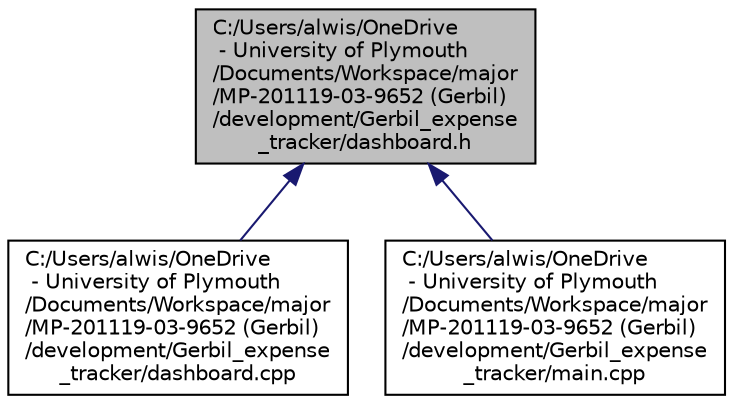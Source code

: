 digraph "C:/Users/alwis/OneDrive - University of Plymouth/Documents/Workspace/major/MP-201119-03-9652 (Gerbil)/development/Gerbil_expense_tracker/dashboard.h"
{
 // LATEX_PDF_SIZE
  edge [fontname="Helvetica",fontsize="10",labelfontname="Helvetica",labelfontsize="10"];
  node [fontname="Helvetica",fontsize="10",shape=record];
  Node1 [label="C:/Users/alwis/OneDrive\l - University of Plymouth\l/Documents/Workspace/major\l/MP-201119-03-9652 (Gerbil)\l/development/Gerbil_expense\l_tracker/dashboard.h",height=0.2,width=0.4,color="black", fillcolor="grey75", style="filled", fontcolor="black",tooltip=" "];
  Node1 -> Node2 [dir="back",color="midnightblue",fontsize="10",style="solid",fontname="Helvetica"];
  Node2 [label="C:/Users/alwis/OneDrive\l - University of Plymouth\l/Documents/Workspace/major\l/MP-201119-03-9652 (Gerbil)\l/development/Gerbil_expense\l_tracker/dashboard.cpp",height=0.2,width=0.4,color="black", fillcolor="white", style="filled",URL="$dashboard_8cpp.html",tooltip=" "];
  Node1 -> Node3 [dir="back",color="midnightblue",fontsize="10",style="solid",fontname="Helvetica"];
  Node3 [label="C:/Users/alwis/OneDrive\l - University of Plymouth\l/Documents/Workspace/major\l/MP-201119-03-9652 (Gerbil)\l/development/Gerbil_expense\l_tracker/main.cpp",height=0.2,width=0.4,color="black", fillcolor="white", style="filled",URL="$main_8cpp.html",tooltip=" "];
}

